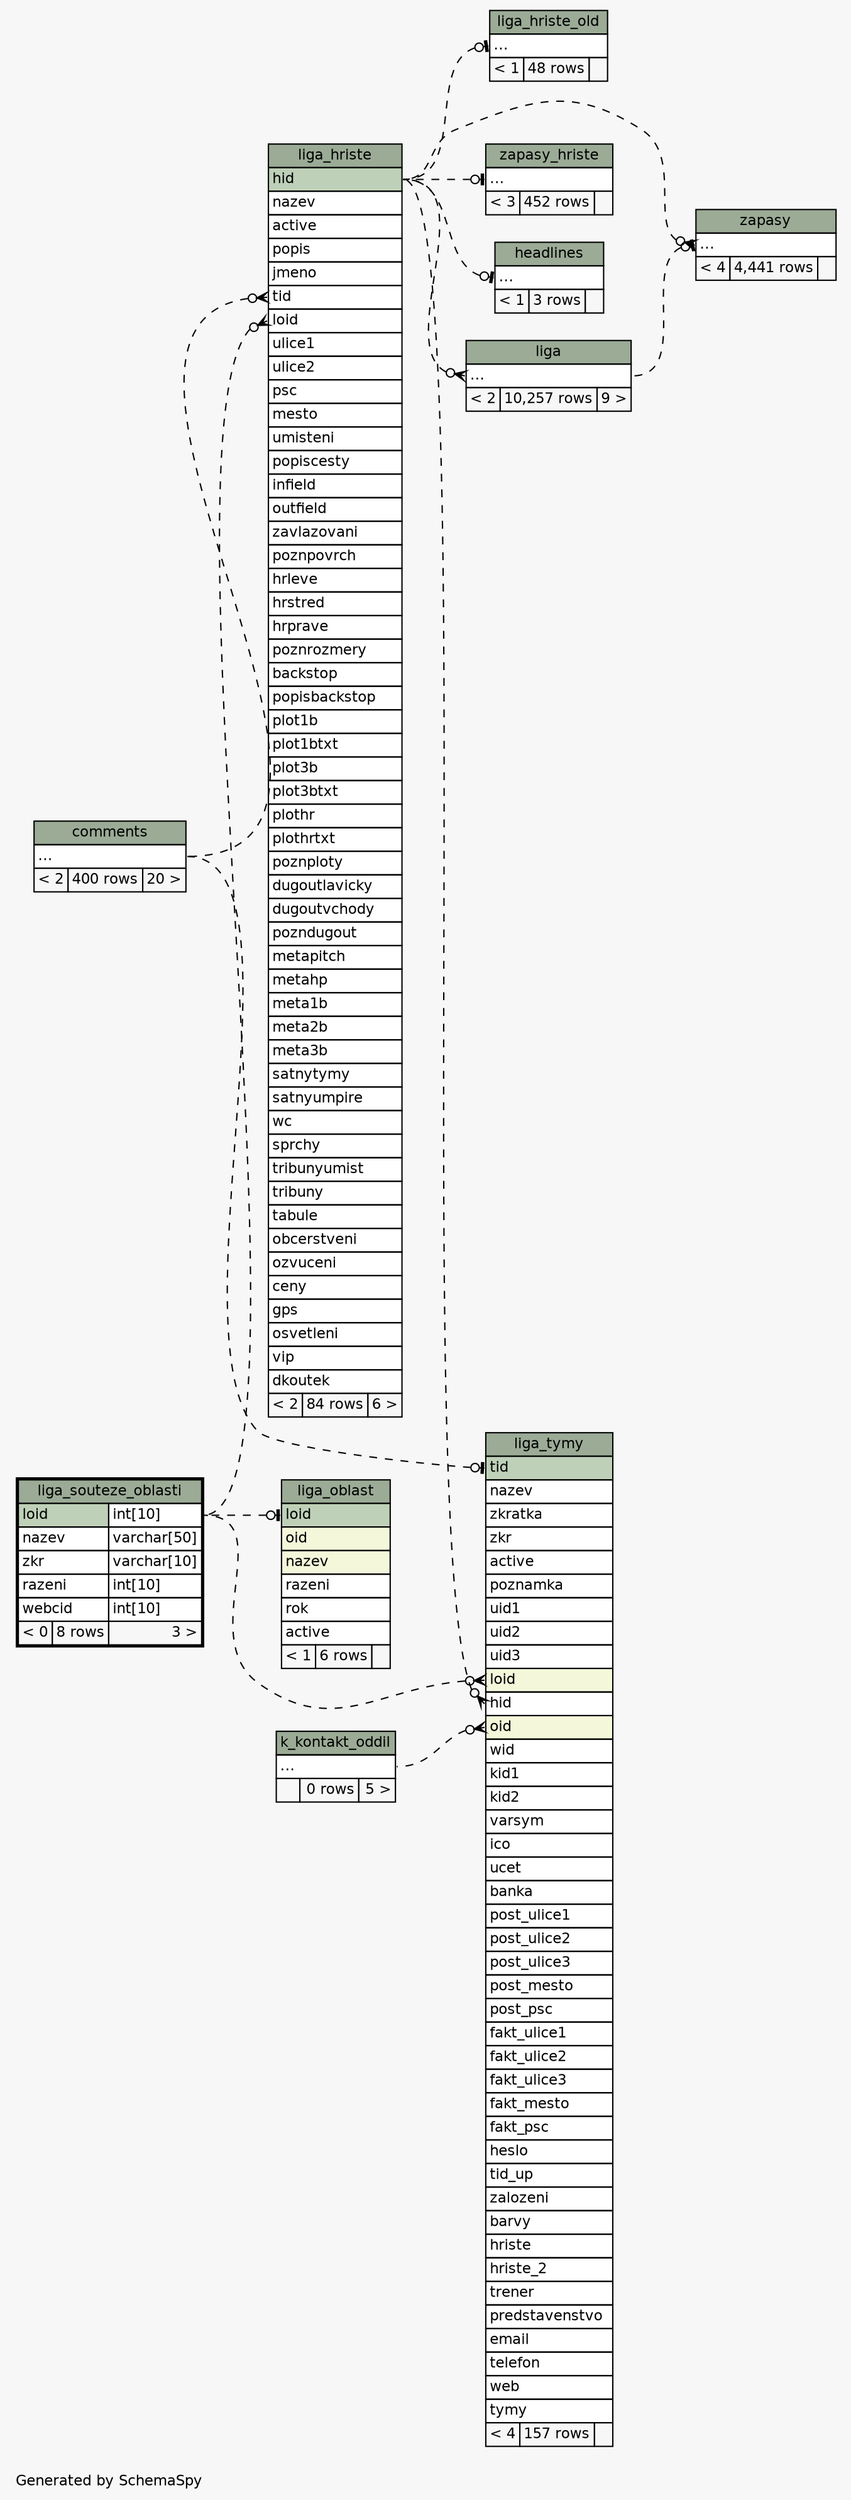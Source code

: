 // dot 2.38.0 on Mac OS X 10.9.4
// SchemaSpy rev 590
digraph "impliedTwoDegreesRelationshipsDiagram" {
  graph [
    rankdir="RL"
    bgcolor="#f7f7f7"
    label="\nGenerated by SchemaSpy"
    labeljust="l"
    nodesep="0.18"
    ranksep="0.46"
    fontname="Helvetica"
    fontsize="11"
  ];
  node [
    fontname="Helvetica"
    fontsize="11"
    shape="plaintext"
  ];
  edge [
    arrowsize="0.8"
  ];
  "headlines":"elipses":w -> "liga_hriste":"hid":e [arrowhead=none dir=back arrowtail=teeodot style=dashed];
  "liga":"elipses":w -> "liga_hriste":"hid":e [arrowhead=none dir=back arrowtail=crowodot style=dashed];
  "liga_hriste":"loid":w -> "liga_souteze_oblasti":"loid.type":e [arrowhead=none dir=back arrowtail=crowodot style=dashed];
  "liga_hriste":"tid":w -> "comments":"elipses":e [arrowhead=none dir=back arrowtail=crowodot style=dashed];
  "liga_hriste_old":"elipses":w -> "liga_hriste":"hid":e [arrowhead=none dir=back arrowtail=teeodot style=dashed];
  "liga_oblast":"loid":w -> "liga_souteze_oblasti":"loid.type":e [arrowhead=none dir=back arrowtail=teeodot style=dashed];
  "liga_tymy":"hid":w -> "liga_hriste":"hid":e [arrowhead=none dir=back arrowtail=crowodot style=dashed];
  "liga_tymy":"loid":w -> "liga_souteze_oblasti":"loid.type":e [arrowhead=none dir=back arrowtail=crowodot style=dashed];
  "liga_tymy":"oid":w -> "k_kontakt_oddil":"elipses":e [arrowhead=none dir=back arrowtail=crowodot style=dashed];
  "liga_tymy":"tid":w -> "comments":"elipses":e [arrowhead=none dir=back arrowtail=teeodot style=dashed];
  "zapasy":"elipses":w -> "liga_hriste":"hid":e [arrowhead=none dir=back arrowtail=crowodot style=dashed];
  "zapasy":"elipses":w -> "liga":"elipses":e [arrowhead=none dir=back arrowtail=teeodot style=dashed];
  "zapasy_hriste":"elipses":w -> "liga_hriste":"hid":e [arrowhead=none dir=back arrowtail=teeodot style=dashed];
  "comments" [
    label=<
    <TABLE BORDER="0" CELLBORDER="1" CELLSPACING="0" BGCOLOR="#ffffff">
      <TR><TD COLSPAN="3" BGCOLOR="#9bab96" ALIGN="CENTER">comments</TD></TR>
      <TR><TD PORT="elipses" COLSPAN="3" ALIGN="LEFT">...</TD></TR>
      <TR><TD ALIGN="LEFT" BGCOLOR="#f7f7f7">&lt; 2</TD><TD ALIGN="RIGHT" BGCOLOR="#f7f7f7">400 rows</TD><TD ALIGN="RIGHT" BGCOLOR="#f7f7f7">20 &gt;</TD></TR>
    </TABLE>>
    URL="comments.html"
    tooltip="comments"
  ];
  "headlines" [
    label=<
    <TABLE BORDER="0" CELLBORDER="1" CELLSPACING="0" BGCOLOR="#ffffff">
      <TR><TD COLSPAN="3" BGCOLOR="#9bab96" ALIGN="CENTER">headlines</TD></TR>
      <TR><TD PORT="elipses" COLSPAN="3" ALIGN="LEFT">...</TD></TR>
      <TR><TD ALIGN="LEFT" BGCOLOR="#f7f7f7">&lt; 1</TD><TD ALIGN="RIGHT" BGCOLOR="#f7f7f7">3 rows</TD><TD ALIGN="RIGHT" BGCOLOR="#f7f7f7">  </TD></TR>
    </TABLE>>
    URL="headlines.html"
    tooltip="headlines"
  ];
  "k_kontakt_oddil" [
    label=<
    <TABLE BORDER="0" CELLBORDER="1" CELLSPACING="0" BGCOLOR="#ffffff">
      <TR><TD COLSPAN="3" BGCOLOR="#9bab96" ALIGN="CENTER">k_kontakt_oddil</TD></TR>
      <TR><TD PORT="elipses" COLSPAN="3" ALIGN="LEFT">...</TD></TR>
      <TR><TD ALIGN="LEFT" BGCOLOR="#f7f7f7">  </TD><TD ALIGN="RIGHT" BGCOLOR="#f7f7f7">0 rows</TD><TD ALIGN="RIGHT" BGCOLOR="#f7f7f7">5 &gt;</TD></TR>
    </TABLE>>
    URL="k_kontakt_oddil.html"
    tooltip="k_kontakt_oddil"
  ];
  "liga" [
    label=<
    <TABLE BORDER="0" CELLBORDER="1" CELLSPACING="0" BGCOLOR="#ffffff">
      <TR><TD COLSPAN="3" BGCOLOR="#9bab96" ALIGN="CENTER">liga</TD></TR>
      <TR><TD PORT="elipses" COLSPAN="3" ALIGN="LEFT">...</TD></TR>
      <TR><TD ALIGN="LEFT" BGCOLOR="#f7f7f7">&lt; 2</TD><TD ALIGN="RIGHT" BGCOLOR="#f7f7f7">10,257 rows</TD><TD ALIGN="RIGHT" BGCOLOR="#f7f7f7">9 &gt;</TD></TR>
    </TABLE>>
    URL="liga.html"
    tooltip="liga"
  ];
  "liga_hriste" [
    label=<
    <TABLE BORDER="0" CELLBORDER="1" CELLSPACING="0" BGCOLOR="#ffffff">
      <TR><TD COLSPAN="3" BGCOLOR="#9bab96" ALIGN="CENTER">liga_hriste</TD></TR>
      <TR><TD PORT="hid" COLSPAN="3" BGCOLOR="#bed1b8" ALIGN="LEFT">hid</TD></TR>
      <TR><TD PORT="nazev" COLSPAN="3" ALIGN="LEFT">nazev</TD></TR>
      <TR><TD PORT="active" COLSPAN="3" ALIGN="LEFT">active</TD></TR>
      <TR><TD PORT="popis" COLSPAN="3" ALIGN="LEFT">popis</TD></TR>
      <TR><TD PORT="jmeno" COLSPAN="3" ALIGN="LEFT">jmeno</TD></TR>
      <TR><TD PORT="tid" COLSPAN="3" ALIGN="LEFT">tid</TD></TR>
      <TR><TD PORT="loid" COLSPAN="3" ALIGN="LEFT">loid</TD></TR>
      <TR><TD PORT="ulice1" COLSPAN="3" ALIGN="LEFT">ulice1</TD></TR>
      <TR><TD PORT="ulice2" COLSPAN="3" ALIGN="LEFT">ulice2</TD></TR>
      <TR><TD PORT="psc" COLSPAN="3" ALIGN="LEFT">psc</TD></TR>
      <TR><TD PORT="mesto" COLSPAN="3" ALIGN="LEFT">mesto</TD></TR>
      <TR><TD PORT="umisteni" COLSPAN="3" ALIGN="LEFT">umisteni</TD></TR>
      <TR><TD PORT="popiscesty" COLSPAN="3" ALIGN="LEFT">popiscesty</TD></TR>
      <TR><TD PORT="infield" COLSPAN="3" ALIGN="LEFT">infield</TD></TR>
      <TR><TD PORT="outfield" COLSPAN="3" ALIGN="LEFT">outfield</TD></TR>
      <TR><TD PORT="zavlazovani" COLSPAN="3" ALIGN="LEFT">zavlazovani</TD></TR>
      <TR><TD PORT="poznpovrch" COLSPAN="3" ALIGN="LEFT">poznpovrch</TD></TR>
      <TR><TD PORT="hrleve" COLSPAN="3" ALIGN="LEFT">hrleve</TD></TR>
      <TR><TD PORT="hrstred" COLSPAN="3" ALIGN="LEFT">hrstred</TD></TR>
      <TR><TD PORT="hrprave" COLSPAN="3" ALIGN="LEFT">hrprave</TD></TR>
      <TR><TD PORT="poznrozmery" COLSPAN="3" ALIGN="LEFT">poznrozmery</TD></TR>
      <TR><TD PORT="backstop" COLSPAN="3" ALIGN="LEFT">backstop</TD></TR>
      <TR><TD PORT="popisbackstop" COLSPAN="3" ALIGN="LEFT">popisbackstop</TD></TR>
      <TR><TD PORT="plot1b" COLSPAN="3" ALIGN="LEFT">plot1b</TD></TR>
      <TR><TD PORT="plot1btxt" COLSPAN="3" ALIGN="LEFT">plot1btxt</TD></TR>
      <TR><TD PORT="plot3b" COLSPAN="3" ALIGN="LEFT">plot3b</TD></TR>
      <TR><TD PORT="plot3btxt" COLSPAN="3" ALIGN="LEFT">plot3btxt</TD></TR>
      <TR><TD PORT="plothr" COLSPAN="3" ALIGN="LEFT">plothr</TD></TR>
      <TR><TD PORT="plothrtxt" COLSPAN="3" ALIGN="LEFT">plothrtxt</TD></TR>
      <TR><TD PORT="poznploty" COLSPAN="3" ALIGN="LEFT">poznploty</TD></TR>
      <TR><TD PORT="dugoutlavicky" COLSPAN="3" ALIGN="LEFT">dugoutlavicky</TD></TR>
      <TR><TD PORT="dugoutvchody" COLSPAN="3" ALIGN="LEFT">dugoutvchody</TD></TR>
      <TR><TD PORT="pozndugout" COLSPAN="3" ALIGN="LEFT">pozndugout</TD></TR>
      <TR><TD PORT="metapitch" COLSPAN="3" ALIGN="LEFT">metapitch</TD></TR>
      <TR><TD PORT="metahp" COLSPAN="3" ALIGN="LEFT">metahp</TD></TR>
      <TR><TD PORT="meta1b" COLSPAN="3" ALIGN="LEFT">meta1b</TD></TR>
      <TR><TD PORT="meta2b" COLSPAN="3" ALIGN="LEFT">meta2b</TD></TR>
      <TR><TD PORT="meta3b" COLSPAN="3" ALIGN="LEFT">meta3b</TD></TR>
      <TR><TD PORT="satnytymy" COLSPAN="3" ALIGN="LEFT">satnytymy</TD></TR>
      <TR><TD PORT="satnyumpire" COLSPAN="3" ALIGN="LEFT">satnyumpire</TD></TR>
      <TR><TD PORT="wc" COLSPAN="3" ALIGN="LEFT">wc</TD></TR>
      <TR><TD PORT="sprchy" COLSPAN="3" ALIGN="LEFT">sprchy</TD></TR>
      <TR><TD PORT="tribunyumist" COLSPAN="3" ALIGN="LEFT">tribunyumist</TD></TR>
      <TR><TD PORT="tribuny" COLSPAN="3" ALIGN="LEFT">tribuny</TD></TR>
      <TR><TD PORT="tabule" COLSPAN="3" ALIGN="LEFT">tabule</TD></TR>
      <TR><TD PORT="obcerstveni" COLSPAN="3" ALIGN="LEFT">obcerstveni</TD></TR>
      <TR><TD PORT="ozvuceni" COLSPAN="3" ALIGN="LEFT">ozvuceni</TD></TR>
      <TR><TD PORT="ceny" COLSPAN="3" ALIGN="LEFT">ceny</TD></TR>
      <TR><TD PORT="gps" COLSPAN="3" ALIGN="LEFT">gps</TD></TR>
      <TR><TD PORT="osvetleni" COLSPAN="3" ALIGN="LEFT">osvetleni</TD></TR>
      <TR><TD PORT="vip" COLSPAN="3" ALIGN="LEFT">vip</TD></TR>
      <TR><TD PORT="dkoutek" COLSPAN="3" ALIGN="LEFT">dkoutek</TD></TR>
      <TR><TD ALIGN="LEFT" BGCOLOR="#f7f7f7">&lt; 2</TD><TD ALIGN="RIGHT" BGCOLOR="#f7f7f7">84 rows</TD><TD ALIGN="RIGHT" BGCOLOR="#f7f7f7">6 &gt;</TD></TR>
    </TABLE>>
    URL="liga_hriste.html"
    tooltip="liga_hriste"
  ];
  "liga_hriste_old" [
    label=<
    <TABLE BORDER="0" CELLBORDER="1" CELLSPACING="0" BGCOLOR="#ffffff">
      <TR><TD COLSPAN="3" BGCOLOR="#9bab96" ALIGN="CENTER">liga_hriste_old</TD></TR>
      <TR><TD PORT="elipses" COLSPAN="3" ALIGN="LEFT">...</TD></TR>
      <TR><TD ALIGN="LEFT" BGCOLOR="#f7f7f7">&lt; 1</TD><TD ALIGN="RIGHT" BGCOLOR="#f7f7f7">48 rows</TD><TD ALIGN="RIGHT" BGCOLOR="#f7f7f7">  </TD></TR>
    </TABLE>>
    URL="liga_hriste_old.html"
    tooltip="liga_hriste_old"
  ];
  "liga_oblast" [
    label=<
    <TABLE BORDER="0" CELLBORDER="1" CELLSPACING="0" BGCOLOR="#ffffff">
      <TR><TD COLSPAN="3" BGCOLOR="#9bab96" ALIGN="CENTER">liga_oblast</TD></TR>
      <TR><TD PORT="loid" COLSPAN="3" BGCOLOR="#bed1b8" ALIGN="LEFT">loid</TD></TR>
      <TR><TD PORT="oid" COLSPAN="3" BGCOLOR="#f4f7da" ALIGN="LEFT">oid</TD></TR>
      <TR><TD PORT="nazev" COLSPAN="3" BGCOLOR="#f4f7da" ALIGN="LEFT">nazev</TD></TR>
      <TR><TD PORT="razeni" COLSPAN="3" ALIGN="LEFT">razeni</TD></TR>
      <TR><TD PORT="rok" COLSPAN="3" ALIGN="LEFT">rok</TD></TR>
      <TR><TD PORT="active" COLSPAN="3" ALIGN="LEFT">active</TD></TR>
      <TR><TD ALIGN="LEFT" BGCOLOR="#f7f7f7">&lt; 1</TD><TD ALIGN="RIGHT" BGCOLOR="#f7f7f7">6 rows</TD><TD ALIGN="RIGHT" BGCOLOR="#f7f7f7">  </TD></TR>
    </TABLE>>
    URL="liga_oblast.html"
    tooltip="liga_oblast"
  ];
  "liga_souteze_oblasti" [
    label=<
    <TABLE BORDER="2" CELLBORDER="1" CELLSPACING="0" BGCOLOR="#ffffff">
      <TR><TD COLSPAN="3" BGCOLOR="#9bab96" ALIGN="CENTER">liga_souteze_oblasti</TD></TR>
      <TR><TD PORT="loid" COLSPAN="2" BGCOLOR="#bed1b8" ALIGN="LEFT">loid</TD><TD PORT="loid.type" ALIGN="LEFT">int[10]</TD></TR>
      <TR><TD PORT="nazev" COLSPAN="2" ALIGN="LEFT">nazev</TD><TD PORT="nazev.type" ALIGN="LEFT">varchar[50]</TD></TR>
      <TR><TD PORT="zkr" COLSPAN="2" ALIGN="LEFT">zkr</TD><TD PORT="zkr.type" ALIGN="LEFT">varchar[10]</TD></TR>
      <TR><TD PORT="razeni" COLSPAN="2" ALIGN="LEFT">razeni</TD><TD PORT="razeni.type" ALIGN="LEFT">int[10]</TD></TR>
      <TR><TD PORT="webcid" COLSPAN="2" ALIGN="LEFT">webcid</TD><TD PORT="webcid.type" ALIGN="LEFT">int[10]</TD></TR>
      <TR><TD ALIGN="LEFT" BGCOLOR="#f7f7f7">&lt; 0</TD><TD ALIGN="RIGHT" BGCOLOR="#f7f7f7">8 rows</TD><TD ALIGN="RIGHT" BGCOLOR="#f7f7f7">3 &gt;</TD></TR>
    </TABLE>>
    URL="liga_souteze_oblasti.html"
    tooltip="liga_souteze_oblasti"
  ];
  "liga_tymy" [
    label=<
    <TABLE BORDER="0" CELLBORDER="1" CELLSPACING="0" BGCOLOR="#ffffff">
      <TR><TD COLSPAN="3" BGCOLOR="#9bab96" ALIGN="CENTER">liga_tymy</TD></TR>
      <TR><TD PORT="tid" COLSPAN="3" BGCOLOR="#bed1b8" ALIGN="LEFT">tid</TD></TR>
      <TR><TD PORT="nazev" COLSPAN="3" ALIGN="LEFT">nazev</TD></TR>
      <TR><TD PORT="zkratka" COLSPAN="3" ALIGN="LEFT">zkratka</TD></TR>
      <TR><TD PORT="zkr" COLSPAN="3" ALIGN="LEFT">zkr</TD></TR>
      <TR><TD PORT="active" COLSPAN="3" ALIGN="LEFT">active</TD></TR>
      <TR><TD PORT="poznamka" COLSPAN="3" ALIGN="LEFT">poznamka</TD></TR>
      <TR><TD PORT="uid1" COLSPAN="3" ALIGN="LEFT">uid1</TD></TR>
      <TR><TD PORT="uid2" COLSPAN="3" ALIGN="LEFT">uid2</TD></TR>
      <TR><TD PORT="uid3" COLSPAN="3" ALIGN="LEFT">uid3</TD></TR>
      <TR><TD PORT="loid" COLSPAN="3" BGCOLOR="#f4f7da" ALIGN="LEFT">loid</TD></TR>
      <TR><TD PORT="hid" COLSPAN="3" ALIGN="LEFT">hid</TD></TR>
      <TR><TD PORT="oid" COLSPAN="3" BGCOLOR="#f4f7da" ALIGN="LEFT">oid</TD></TR>
      <TR><TD PORT="wid" COLSPAN="3" ALIGN="LEFT">wid</TD></TR>
      <TR><TD PORT="kid1" COLSPAN="3" ALIGN="LEFT">kid1</TD></TR>
      <TR><TD PORT="kid2" COLSPAN="3" ALIGN="LEFT">kid2</TD></TR>
      <TR><TD PORT="varsym" COLSPAN="3" ALIGN="LEFT">varsym</TD></TR>
      <TR><TD PORT="ico" COLSPAN="3" ALIGN="LEFT">ico</TD></TR>
      <TR><TD PORT="ucet" COLSPAN="3" ALIGN="LEFT">ucet</TD></TR>
      <TR><TD PORT="banka" COLSPAN="3" ALIGN="LEFT">banka</TD></TR>
      <TR><TD PORT="post_ulice1" COLSPAN="3" ALIGN="LEFT">post_ulice1</TD></TR>
      <TR><TD PORT="post_ulice2" COLSPAN="3" ALIGN="LEFT">post_ulice2</TD></TR>
      <TR><TD PORT="post_ulice3" COLSPAN="3" ALIGN="LEFT">post_ulice3</TD></TR>
      <TR><TD PORT="post_mesto" COLSPAN="3" ALIGN="LEFT">post_mesto</TD></TR>
      <TR><TD PORT="post_psc" COLSPAN="3" ALIGN="LEFT">post_psc</TD></TR>
      <TR><TD PORT="fakt_ulice1" COLSPAN="3" ALIGN="LEFT">fakt_ulice1</TD></TR>
      <TR><TD PORT="fakt_ulice2" COLSPAN="3" ALIGN="LEFT">fakt_ulice2</TD></TR>
      <TR><TD PORT="fakt_ulice3" COLSPAN="3" ALIGN="LEFT">fakt_ulice3</TD></TR>
      <TR><TD PORT="fakt_mesto" COLSPAN="3" ALIGN="LEFT">fakt_mesto</TD></TR>
      <TR><TD PORT="fakt_psc" COLSPAN="3" ALIGN="LEFT">fakt_psc</TD></TR>
      <TR><TD PORT="heslo" COLSPAN="3" ALIGN="LEFT">heslo</TD></TR>
      <TR><TD PORT="tid_up" COLSPAN="3" ALIGN="LEFT">tid_up</TD></TR>
      <TR><TD PORT="zalozeni" COLSPAN="3" ALIGN="LEFT">zalozeni</TD></TR>
      <TR><TD PORT="barvy" COLSPAN="3" ALIGN="LEFT">barvy</TD></TR>
      <TR><TD PORT="hriste" COLSPAN="3" ALIGN="LEFT">hriste</TD></TR>
      <TR><TD PORT="hriste_2" COLSPAN="3" ALIGN="LEFT">hriste_2</TD></TR>
      <TR><TD PORT="trener" COLSPAN="3" ALIGN="LEFT">trener</TD></TR>
      <TR><TD PORT="predstavenstvo" COLSPAN="3" ALIGN="LEFT">predstavenstvo</TD></TR>
      <TR><TD PORT="email" COLSPAN="3" ALIGN="LEFT">email</TD></TR>
      <TR><TD PORT="telefon" COLSPAN="3" ALIGN="LEFT">telefon</TD></TR>
      <TR><TD PORT="web" COLSPAN="3" ALIGN="LEFT">web</TD></TR>
      <TR><TD PORT="tymy" COLSPAN="3" ALIGN="LEFT">tymy</TD></TR>
      <TR><TD ALIGN="LEFT" BGCOLOR="#f7f7f7">&lt; 4</TD><TD ALIGN="RIGHT" BGCOLOR="#f7f7f7">157 rows</TD><TD ALIGN="RIGHT" BGCOLOR="#f7f7f7">  </TD></TR>
    </TABLE>>
    URL="liga_tymy.html"
    tooltip="liga_tymy"
  ];
  "zapasy" [
    label=<
    <TABLE BORDER="0" CELLBORDER="1" CELLSPACING="0" BGCOLOR="#ffffff">
      <TR><TD COLSPAN="3" BGCOLOR="#9bab96" ALIGN="CENTER">zapasy</TD></TR>
      <TR><TD PORT="elipses" COLSPAN="3" ALIGN="LEFT">...</TD></TR>
      <TR><TD ALIGN="LEFT" BGCOLOR="#f7f7f7">&lt; 4</TD><TD ALIGN="RIGHT" BGCOLOR="#f7f7f7">4,441 rows</TD><TD ALIGN="RIGHT" BGCOLOR="#f7f7f7">  </TD></TR>
    </TABLE>>
    URL="zapasy.html"
    tooltip="zapasy"
  ];
  "zapasy_hriste" [
    label=<
    <TABLE BORDER="0" CELLBORDER="1" CELLSPACING="0" BGCOLOR="#ffffff">
      <TR><TD COLSPAN="3" BGCOLOR="#9bab96" ALIGN="CENTER">zapasy_hriste</TD></TR>
      <TR><TD PORT="elipses" COLSPAN="3" ALIGN="LEFT">...</TD></TR>
      <TR><TD ALIGN="LEFT" BGCOLOR="#f7f7f7">&lt; 3</TD><TD ALIGN="RIGHT" BGCOLOR="#f7f7f7">452 rows</TD><TD ALIGN="RIGHT" BGCOLOR="#f7f7f7">  </TD></TR>
    </TABLE>>
    URL="zapasy_hriste.html"
    tooltip="zapasy_hriste"
  ];
}
